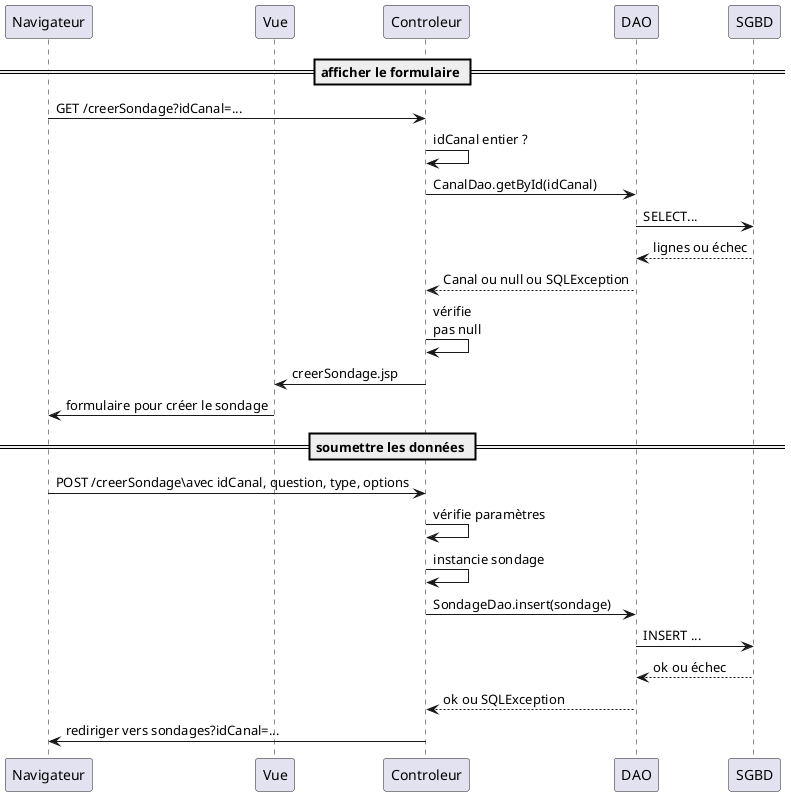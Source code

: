 @startuml
participant Navigateur
participant Vue

== afficher le formulaire ==
Navigateur -> Controleur: GET /creerSondage?idCanal=...
Controleur -> Controleur: idCanal entier ?
Controleur -> DAO: CanalDao.getById(idCanal)
DAO -> SGBD: SELECT... 
SGBD --> DAO: lignes ou échec
DAO --> Controleur: Canal ou null ou SQLException
Controleur -> Controleur: vérifie\npas null
Controleur -> Vue: creerSondage.jsp
Vue -> Navigateur: formulaire pour créer le sondage

== soumettre les données ==
Navigateur -> Controleur: POST /creerSondage\avec idCanal, question, type, options
Controleur -> Controleur: vérifie paramètres
Controleur -> Controleur: instancie sondage
Controleur -> DAO: SondageDao.insert(sondage)
DAO -> SGBD: INSERT ... 
SGBD --> DAO: ok ou échec
DAO --> Controleur: ok ou SQLException
Controleur -> Navigateur: rediriger vers sondages?idCanal=...

@enduml
/*
Faire de très petits cycles, avec commit à la fin.

1. Créer EFGsServlet, et dans son doGet, renvoyer
à la vue + créer EFGs.jsp avec juste "ok"
2. Créer EFG (modèle) + dans le doGet du contrôleur,
 instancier (en dur) EFG et le passer à la vue
request.setAttribute("efgs", efgs) + écrire la vue
3. Créer la DAO, avec sa méthode getAll, qui
renvoie les EFGs créés en dur à l étape 2 +
le controleur appelle la DAO avec le idCanal en dur 
4. Ecrire le code de la DAO, avec son throws 
SQLException + contrôler dans le contrôleur
la SQLException
5. Controleur récupère le idCanal et le passe à la
méthode de DAO
6. Controleur contrôle le paramètre idCanal



*/